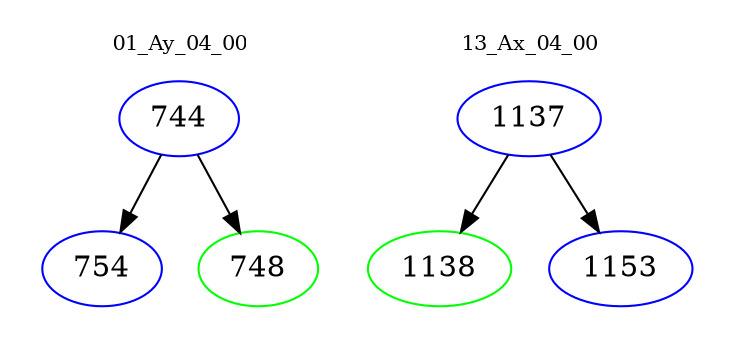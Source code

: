digraph{
subgraph cluster_0 {
color = white
label = "01_Ay_04_00";
fontsize=10;
T0_744 [label="744", color="blue"]
T0_744 -> T0_754 [color="black"]
T0_754 [label="754", color="blue"]
T0_744 -> T0_748 [color="black"]
T0_748 [label="748", color="green"]
}
subgraph cluster_1 {
color = white
label = "13_Ax_04_00";
fontsize=10;
T1_1137 [label="1137", color="blue"]
T1_1137 -> T1_1138 [color="black"]
T1_1138 [label="1138", color="green"]
T1_1137 -> T1_1153 [color="black"]
T1_1153 [label="1153", color="blue"]
}
}
